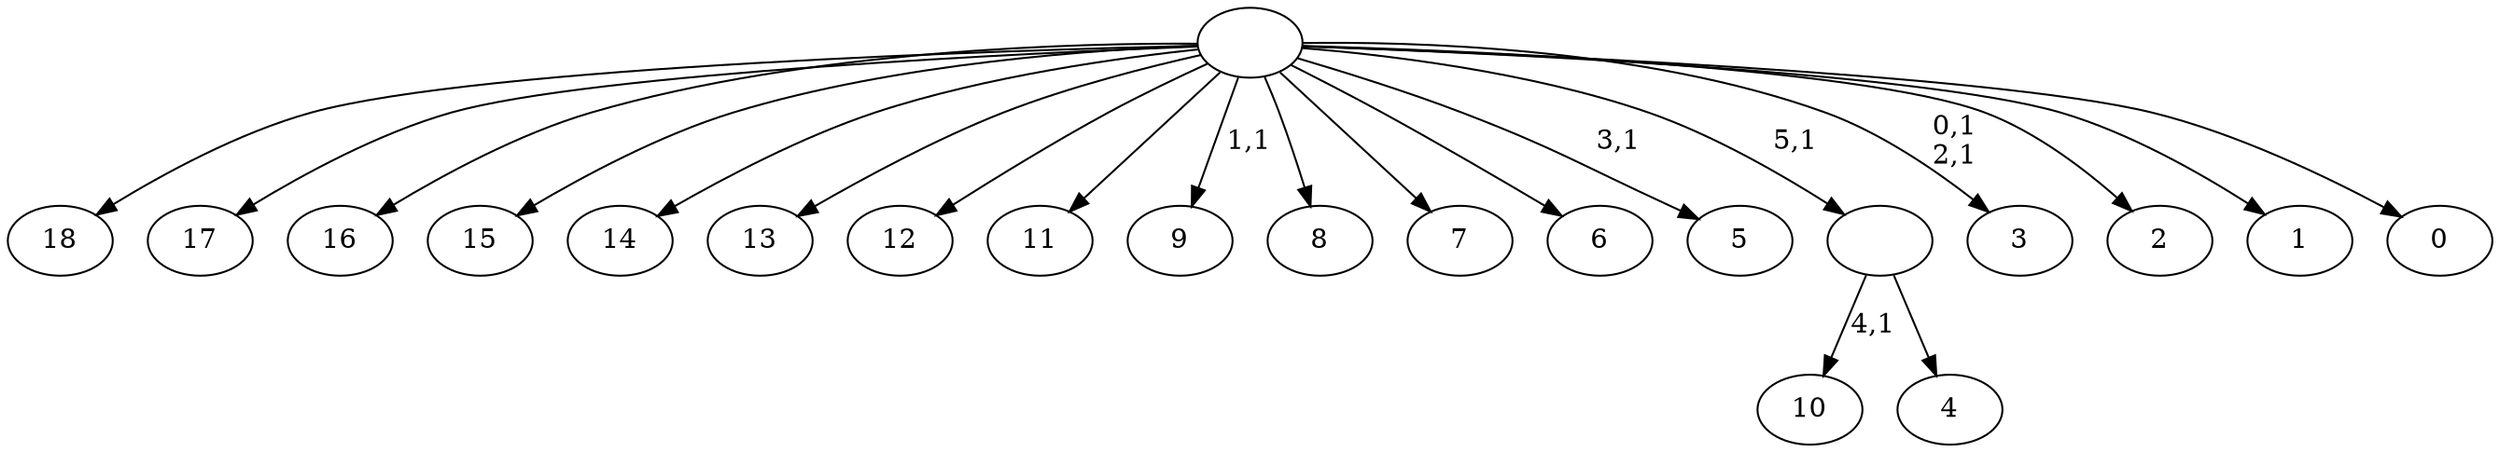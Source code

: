 digraph T {
	25 [label="18"]
	24 [label="17"]
	23 [label="16"]
	22 [label="15"]
	21 [label="14"]
	20 [label="13"]
	19 [label="12"]
	18 [label="11"]
	17 [label="10"]
	15 [label="9"]
	13 [label="8"]
	12 [label="7"]
	11 [label="6"]
	10 [label="5"]
	8 [label="4"]
	7 [label=""]
	6 [label="3"]
	3 [label="2"]
	2 [label="1"]
	1 [label="0"]
	0 [label=""]
	7 -> 17 [label="4,1"]
	7 -> 8 [label=""]
	0 -> 6 [label="0,1\n2,1"]
	0 -> 10 [label="3,1"]
	0 -> 15 [label="1,1"]
	0 -> 25 [label=""]
	0 -> 24 [label=""]
	0 -> 23 [label=""]
	0 -> 22 [label=""]
	0 -> 21 [label=""]
	0 -> 20 [label=""]
	0 -> 19 [label=""]
	0 -> 18 [label=""]
	0 -> 13 [label=""]
	0 -> 12 [label=""]
	0 -> 11 [label=""]
	0 -> 7 [label="5,1"]
	0 -> 3 [label=""]
	0 -> 2 [label=""]
	0 -> 1 [label=""]
}
